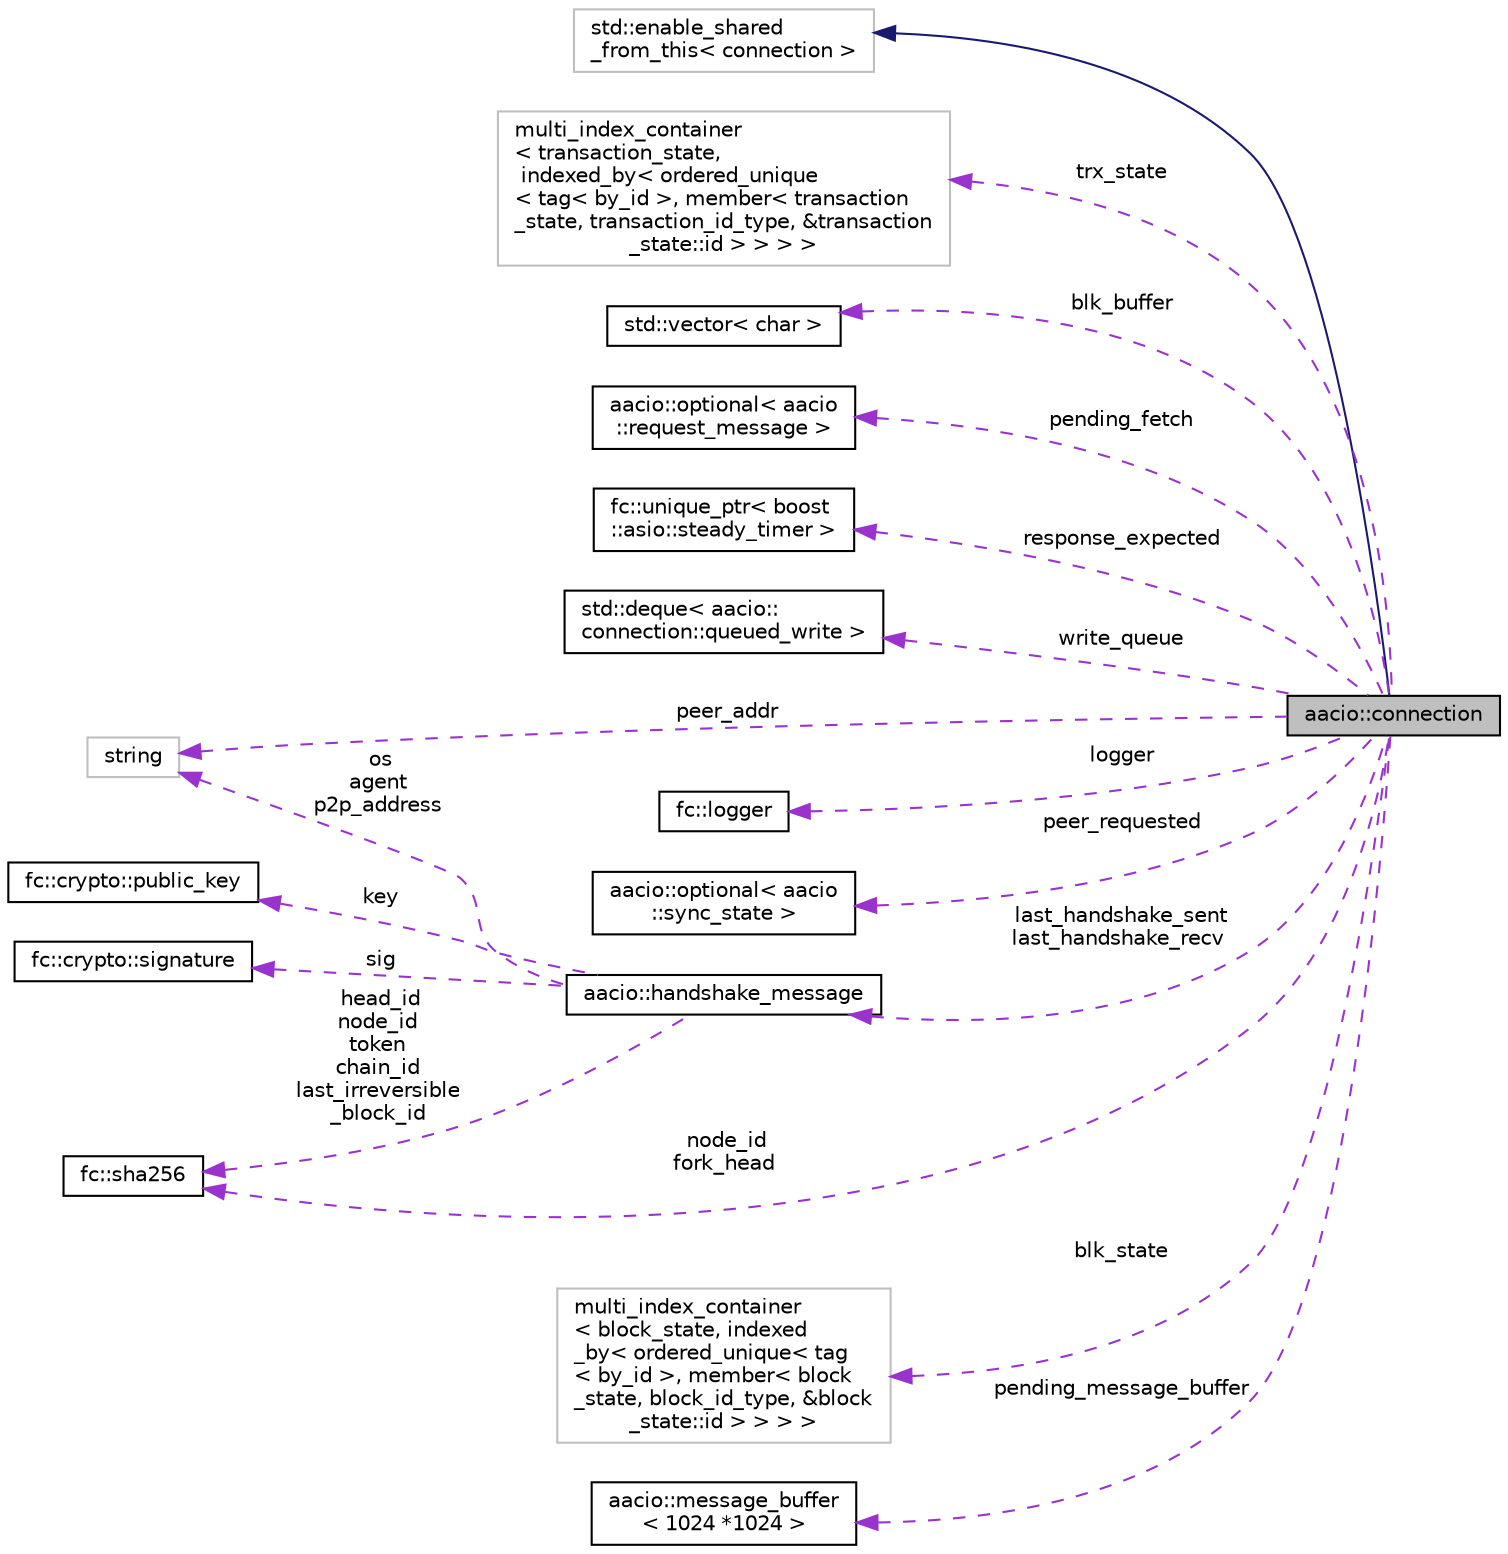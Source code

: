 digraph "aacio::connection"
{
  edge [fontname="Helvetica",fontsize="10",labelfontname="Helvetica",labelfontsize="10"];
  node [fontname="Helvetica",fontsize="10",shape=record];
  rankdir="LR";
  Node2 [label="aacio::connection",height=0.2,width=0.4,color="black", fillcolor="grey75", style="filled", fontcolor="black"];
  Node3 -> Node2 [dir="back",color="midnightblue",fontsize="10",style="solid",fontname="Helvetica"];
  Node3 [label="std::enable_shared\l_from_this\< connection \>",height=0.2,width=0.4,color="grey75", fillcolor="white", style="filled"];
  Node4 -> Node2 [dir="back",color="darkorchid3",fontsize="10",style="dashed",label=" trx_state" ,fontname="Helvetica"];
  Node4 [label="multi_index_container\l\< transaction_state,\l indexed_by\< ordered_unique\l\< tag\< by_id \>, member\< transaction\l_state, transaction_id_type, &transaction\l_state::id \> \> \> \>",height=0.2,width=0.4,color="grey75", fillcolor="white", style="filled"];
  Node5 -> Node2 [dir="back",color="darkorchid3",fontsize="10",style="dashed",label=" blk_buffer" ,fontname="Helvetica"];
  Node5 [label="std::vector\< char \>",height=0.2,width=0.4,color="black", fillcolor="white", style="filled",URL="$classstd_1_1vector.html"];
  Node6 -> Node2 [dir="back",color="darkorchid3",fontsize="10",style="dashed",label=" pending_fetch" ,fontname="Helvetica"];
  Node6 [label="aacio::optional\< aacio\l::request_message \>",height=0.2,width=0.4,color="black", fillcolor="white", style="filled",URL="$classaacio_1_1optional.html"];
  Node7 -> Node2 [dir="back",color="darkorchid3",fontsize="10",style="dashed",label=" response_expected" ,fontname="Helvetica"];
  Node7 [label="fc::unique_ptr\< boost\l::asio::steady_timer \>",height=0.2,width=0.4,color="black", fillcolor="white", style="filled",URL="$classfc_1_1unique__ptr.html"];
  Node8 -> Node2 [dir="back",color="darkorchid3",fontsize="10",style="dashed",label=" write_queue" ,fontname="Helvetica"];
  Node8 [label="std::deque\< aacio::\lconnection::queued_write \>",height=0.2,width=0.4,color="black", fillcolor="white", style="filled",URL="$classstd_1_1deque.html"];
  Node9 -> Node2 [dir="back",color="darkorchid3",fontsize="10",style="dashed",label=" peer_addr" ,fontname="Helvetica"];
  Node9 [label="string",height=0.2,width=0.4,color="grey75", fillcolor="white", style="filled"];
  Node10 -> Node2 [dir="back",color="darkorchid3",fontsize="10",style="dashed",label=" logger" ,fontname="Helvetica"];
  Node10 [label="fc::logger",height=0.2,width=0.4,color="black", fillcolor="white", style="filled",URL="$classfc_1_1logger.html"];
  Node11 -> Node2 [dir="back",color="darkorchid3",fontsize="10",style="dashed",label=" peer_requested" ,fontname="Helvetica"];
  Node11 [label="aacio::optional\< aacio\l::sync_state \>",height=0.2,width=0.4,color="black", fillcolor="white", style="filled",URL="$classaacio_1_1optional.html"];
  Node12 -> Node2 [dir="back",color="darkorchid3",fontsize="10",style="dashed",label=" node_id\nfork_head" ,fontname="Helvetica"];
  Node12 [label="fc::sha256",height=0.2,width=0.4,color="black", fillcolor="white", style="filled",URL="$classfc_1_1sha256.html"];
  Node13 -> Node2 [dir="back",color="darkorchid3",fontsize="10",style="dashed",label=" last_handshake_sent\nlast_handshake_recv" ,fontname="Helvetica"];
  Node13 [label="aacio::handshake_message",height=0.2,width=0.4,color="black", fillcolor="white", style="filled",URL="$structaacio_1_1handshake__message.html"];
  Node14 -> Node13 [dir="back",color="darkorchid3",fontsize="10",style="dashed",label=" key" ,fontname="Helvetica"];
  Node14 [label="fc::crypto::public_key",height=0.2,width=0.4,color="black", fillcolor="white", style="filled",URL="$classfc_1_1crypto_1_1public__key.html"];
  Node9 -> Node13 [dir="back",color="darkorchid3",fontsize="10",style="dashed",label=" os\nagent\np2p_address" ,fontname="Helvetica"];
  Node12 -> Node13 [dir="back",color="darkorchid3",fontsize="10",style="dashed",label=" head_id\nnode_id\ntoken\nchain_id\nlast_irreversible\l_block_id" ,fontname="Helvetica"];
  Node15 -> Node13 [dir="back",color="darkorchid3",fontsize="10",style="dashed",label=" sig" ,fontname="Helvetica"];
  Node15 [label="fc::crypto::signature",height=0.2,width=0.4,color="black", fillcolor="white", style="filled",URL="$classfc_1_1crypto_1_1signature.html"];
  Node16 -> Node2 [dir="back",color="darkorchid3",fontsize="10",style="dashed",label=" blk_state" ,fontname="Helvetica"];
  Node16 [label="multi_index_container\l\< block_state, indexed\l_by\< ordered_unique\< tag\l\< by_id \>, member\< block\l_state, block_id_type, &block\l_state::id \> \> \> \>",height=0.2,width=0.4,color="grey75", fillcolor="white", style="filled"];
  Node17 -> Node2 [dir="back",color="darkorchid3",fontsize="10",style="dashed",label=" pending_message_buffer" ,fontname="Helvetica"];
  Node17 [label="aacio::message_buffer\l\< 1024 *1024 \>",height=0.2,width=0.4,color="black", fillcolor="white", style="filled",URL="$classaacio_1_1message__buffer.html"];
}

